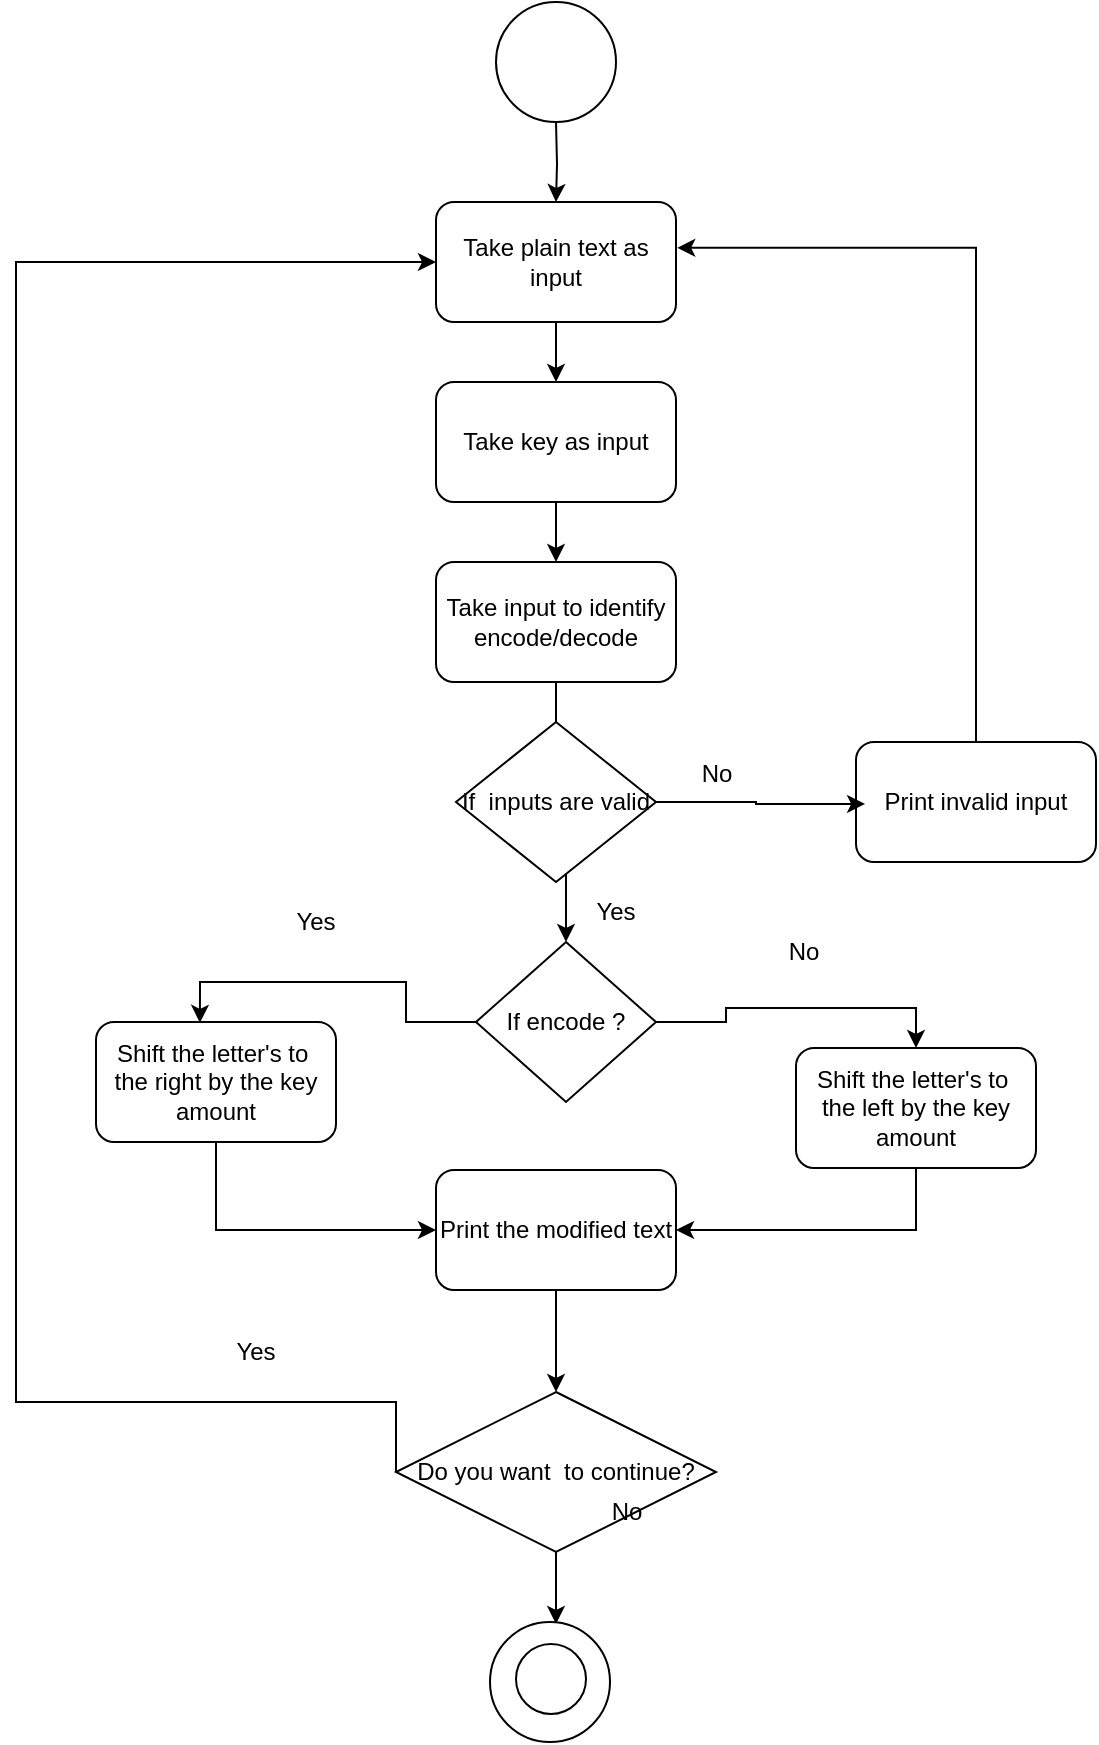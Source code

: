<mxfile version="23.1.4" type="github">
  <diagram name="Page-1" id="Lh4bosb65cbHHD35zk_Z">
    <mxGraphModel dx="4300" dy="1740" grid="1" gridSize="10" guides="1" tooltips="1" connect="1" arrows="1" fold="1" page="1" pageScale="1" pageWidth="850" pageHeight="1100" math="0" shadow="0">
      <root>
        <mxCell id="0" />
        <mxCell id="1" parent="0" />
        <mxCell id="ljw0AojQCbXW1ZU5LFWi-12" style="edgeStyle=orthogonalEdgeStyle;rounded=0;orthogonalLoop=1;jettySize=auto;html=1;exitX=0.5;exitY=1;exitDx=0;exitDy=0;entryX=0.5;entryY=0;entryDx=0;entryDy=0;" edge="1" parent="1" target="ljw0AojQCbXW1ZU5LFWi-2">
          <mxGeometry relative="1" as="geometry">
            <mxPoint x="440" y="100" as="sourcePoint" />
          </mxGeometry>
        </mxCell>
        <mxCell id="ljw0AojQCbXW1ZU5LFWi-13" style="edgeStyle=orthogonalEdgeStyle;rounded=0;orthogonalLoop=1;jettySize=auto;html=1;exitX=0.5;exitY=1;exitDx=0;exitDy=0;entryX=0.5;entryY=0;entryDx=0;entryDy=0;" edge="1" parent="1" source="ljw0AojQCbXW1ZU5LFWi-2" target="ljw0AojQCbXW1ZU5LFWi-3">
          <mxGeometry relative="1" as="geometry" />
        </mxCell>
        <mxCell id="ljw0AojQCbXW1ZU5LFWi-2" value="Take plain text as input" style="rounded=1;whiteSpace=wrap;html=1;" vertex="1" parent="1">
          <mxGeometry x="380" y="140" width="120" height="60" as="geometry" />
        </mxCell>
        <mxCell id="ljw0AojQCbXW1ZU5LFWi-14" style="edgeStyle=orthogonalEdgeStyle;rounded=0;orthogonalLoop=1;jettySize=auto;html=1;exitX=0.5;exitY=1;exitDx=0;exitDy=0;entryX=0.5;entryY=0;entryDx=0;entryDy=0;" edge="1" parent="1" source="ljw0AojQCbXW1ZU5LFWi-3" target="ljw0AojQCbXW1ZU5LFWi-4">
          <mxGeometry relative="1" as="geometry" />
        </mxCell>
        <mxCell id="ljw0AojQCbXW1ZU5LFWi-3" value="Take key as input" style="rounded=1;whiteSpace=wrap;html=1;" vertex="1" parent="1">
          <mxGeometry x="380" y="230" width="120" height="60" as="geometry" />
        </mxCell>
        <mxCell id="ljw0AojQCbXW1ZU5LFWi-15" style="edgeStyle=orthogonalEdgeStyle;rounded=0;orthogonalLoop=1;jettySize=auto;html=1;exitX=0.5;exitY=1;exitDx=0;exitDy=0;entryX=0.5;entryY=0;entryDx=0;entryDy=0;" edge="1" parent="1" source="ljw0AojQCbXW1ZU5LFWi-4" target="ljw0AojQCbXW1ZU5LFWi-5">
          <mxGeometry relative="1" as="geometry" />
        </mxCell>
        <mxCell id="ljw0AojQCbXW1ZU5LFWi-4" value="Take input to identify encode/decode" style="rounded=1;whiteSpace=wrap;html=1;" vertex="1" parent="1">
          <mxGeometry x="380" y="320" width="120" height="60" as="geometry" />
        </mxCell>
        <mxCell id="ljw0AojQCbXW1ZU5LFWi-40" style="edgeStyle=orthogonalEdgeStyle;rounded=0;orthogonalLoop=1;jettySize=auto;html=1;exitX=1;exitY=0.5;exitDx=0;exitDy=0;entryX=0.5;entryY=0;entryDx=0;entryDy=0;" edge="1" parent="1" source="ljw0AojQCbXW1ZU5LFWi-5" target="ljw0AojQCbXW1ZU5LFWi-7">
          <mxGeometry relative="1" as="geometry" />
        </mxCell>
        <mxCell id="ljw0AojQCbXW1ZU5LFWi-5" value="If encode ?" style="rhombus;whiteSpace=wrap;html=1;" vertex="1" parent="1">
          <mxGeometry x="400" y="510" width="90" height="80" as="geometry" />
        </mxCell>
        <mxCell id="ljw0AojQCbXW1ZU5LFWi-19" style="edgeStyle=orthogonalEdgeStyle;rounded=0;orthogonalLoop=1;jettySize=auto;html=1;exitX=0.5;exitY=1;exitDx=0;exitDy=0;entryX=0;entryY=0.5;entryDx=0;entryDy=0;" edge="1" parent="1" source="ljw0AojQCbXW1ZU5LFWi-6" target="ljw0AojQCbXW1ZU5LFWi-16">
          <mxGeometry relative="1" as="geometry" />
        </mxCell>
        <mxCell id="ljw0AojQCbXW1ZU5LFWi-6" value="Shift the letter&#39;s to&amp;nbsp; the right by the key amount" style="rounded=1;whiteSpace=wrap;html=1;" vertex="1" parent="1">
          <mxGeometry x="210" y="550" width="120" height="60" as="geometry" />
        </mxCell>
        <mxCell id="ljw0AojQCbXW1ZU5LFWi-20" style="edgeStyle=orthogonalEdgeStyle;rounded=0;orthogonalLoop=1;jettySize=auto;html=1;exitX=0.5;exitY=1;exitDx=0;exitDy=0;entryX=1;entryY=0.5;entryDx=0;entryDy=0;" edge="1" parent="1" source="ljw0AojQCbXW1ZU5LFWi-7" target="ljw0AojQCbXW1ZU5LFWi-16">
          <mxGeometry relative="1" as="geometry" />
        </mxCell>
        <mxCell id="ljw0AojQCbXW1ZU5LFWi-7" value="Shift the letter&#39;s to&amp;nbsp; the left by the key amount" style="rounded=1;whiteSpace=wrap;html=1;" vertex="1" parent="1">
          <mxGeometry x="560" y="563" width="120" height="60" as="geometry" />
        </mxCell>
        <mxCell id="ljw0AojQCbXW1ZU5LFWi-8" style="edgeStyle=orthogonalEdgeStyle;rounded=0;orthogonalLoop=1;jettySize=auto;html=1;exitX=0;exitY=0.5;exitDx=0;exitDy=0;entryX=0.433;entryY=0.007;entryDx=0;entryDy=0;entryPerimeter=0;" edge="1" parent="1" source="ljw0AojQCbXW1ZU5LFWi-5" target="ljw0AojQCbXW1ZU5LFWi-6">
          <mxGeometry relative="1" as="geometry" />
        </mxCell>
        <mxCell id="ljw0AojQCbXW1ZU5LFWi-10" value="No" style="text;html=1;align=center;verticalAlign=middle;whiteSpace=wrap;rounded=0;" vertex="1" parent="1">
          <mxGeometry x="534" y="500" width="60" height="30" as="geometry" />
        </mxCell>
        <mxCell id="ljw0AojQCbXW1ZU5LFWi-11" value="Yes" style="text;html=1;align=center;verticalAlign=middle;whiteSpace=wrap;rounded=0;" vertex="1" parent="1">
          <mxGeometry x="290" y="485" width="60" height="30" as="geometry" />
        </mxCell>
        <mxCell id="ljw0AojQCbXW1ZU5LFWi-24" style="edgeStyle=orthogonalEdgeStyle;rounded=0;orthogonalLoop=1;jettySize=auto;html=1;exitX=0.5;exitY=1;exitDx=0;exitDy=0;entryX=0.5;entryY=0;entryDx=0;entryDy=0;" edge="1" parent="1" source="ljw0AojQCbXW1ZU5LFWi-16" target="ljw0AojQCbXW1ZU5LFWi-21">
          <mxGeometry relative="1" as="geometry" />
        </mxCell>
        <mxCell id="ljw0AojQCbXW1ZU5LFWi-16" value="Print the modified text" style="rounded=1;whiteSpace=wrap;html=1;" vertex="1" parent="1">
          <mxGeometry x="380" y="624" width="120" height="60" as="geometry" />
        </mxCell>
        <mxCell id="ljw0AojQCbXW1ZU5LFWi-22" style="edgeStyle=orthogonalEdgeStyle;rounded=0;orthogonalLoop=1;jettySize=auto;html=1;exitX=0;exitY=0.5;exitDx=0;exitDy=0;entryX=0;entryY=0.5;entryDx=0;entryDy=0;" edge="1" parent="1" source="ljw0AojQCbXW1ZU5LFWi-21" target="ljw0AojQCbXW1ZU5LFWi-2">
          <mxGeometry relative="1" as="geometry">
            <Array as="points">
              <mxPoint x="170" y="740" />
              <mxPoint x="170" y="170" />
            </Array>
          </mxGeometry>
        </mxCell>
        <mxCell id="ljw0AojQCbXW1ZU5LFWi-28" style="edgeStyle=orthogonalEdgeStyle;rounded=0;orthogonalLoop=1;jettySize=auto;html=1;exitX=0.5;exitY=1;exitDx=0;exitDy=0;" edge="1" parent="1">
          <mxGeometry relative="1" as="geometry">
            <mxPoint x="440" y="812" as="sourcePoint" />
            <mxPoint x="440" y="851" as="targetPoint" />
          </mxGeometry>
        </mxCell>
        <mxCell id="ljw0AojQCbXW1ZU5LFWi-21" value="Do you want&amp;nbsp; to continue?" style="rhombus;whiteSpace=wrap;html=1;" vertex="1" parent="1">
          <mxGeometry x="360" y="735" width="160" height="80" as="geometry" />
        </mxCell>
        <mxCell id="ljw0AojQCbXW1ZU5LFWi-26" value="Yes" style="text;html=1;align=center;verticalAlign=middle;whiteSpace=wrap;rounded=0;" vertex="1" parent="1">
          <mxGeometry x="260" y="700" width="60" height="30" as="geometry" />
        </mxCell>
        <mxCell id="ljw0AojQCbXW1ZU5LFWi-29" value="No" style="text;html=1;align=center;verticalAlign=middle;resizable=0;points=[];autosize=1;strokeColor=none;fillColor=none;" vertex="1" parent="1">
          <mxGeometry x="455" y="780" width="40" height="30" as="geometry" />
        </mxCell>
        <mxCell id="ljw0AojQCbXW1ZU5LFWi-30" value="" style="ellipse;whiteSpace=wrap;html=1;aspect=fixed;" vertex="1" parent="1">
          <mxGeometry x="410" y="40" width="60" height="60" as="geometry" />
        </mxCell>
        <mxCell id="ljw0AojQCbXW1ZU5LFWi-31" value="" style="ellipse;whiteSpace=wrap;html=1;aspect=fixed;" vertex="1" parent="1">
          <mxGeometry x="407" y="850" width="60" height="60" as="geometry" />
        </mxCell>
        <mxCell id="ljw0AojQCbXW1ZU5LFWi-32" value="" style="ellipse;whiteSpace=wrap;html=1;aspect=fixed;" vertex="1" parent="1">
          <mxGeometry x="420" y="861" width="35" height="35" as="geometry" />
        </mxCell>
        <mxCell id="ljw0AojQCbXW1ZU5LFWi-34" value="If&amp;nbsp; inputs are valid" style="rhombus;whiteSpace=wrap;html=1;" vertex="1" parent="1">
          <mxGeometry x="390" y="400" width="100" height="80" as="geometry" />
        </mxCell>
        <mxCell id="ljw0AojQCbXW1ZU5LFWi-41" value="Yes" style="text;html=1;align=center;verticalAlign=middle;whiteSpace=wrap;rounded=0;" vertex="1" parent="1">
          <mxGeometry x="440" y="480" width="60" height="30" as="geometry" />
        </mxCell>
        <mxCell id="ljw0AojQCbXW1ZU5LFWi-42" value="Print invalid input" style="rounded=1;whiteSpace=wrap;html=1;" vertex="1" parent="1">
          <mxGeometry x="590" y="410" width="120" height="60" as="geometry" />
        </mxCell>
        <mxCell id="ljw0AojQCbXW1ZU5LFWi-43" style="edgeStyle=orthogonalEdgeStyle;rounded=0;orthogonalLoop=1;jettySize=auto;html=1;exitX=1;exitY=0.5;exitDx=0;exitDy=0;entryX=0.038;entryY=0.516;entryDx=0;entryDy=0;entryPerimeter=0;" edge="1" parent="1" source="ljw0AojQCbXW1ZU5LFWi-34" target="ljw0AojQCbXW1ZU5LFWi-42">
          <mxGeometry relative="1" as="geometry" />
        </mxCell>
        <mxCell id="ljw0AojQCbXW1ZU5LFWi-44" value="No" style="text;html=1;align=center;verticalAlign=middle;resizable=0;points=[];autosize=1;strokeColor=none;fillColor=none;" vertex="1" parent="1">
          <mxGeometry x="500" y="411" width="40" height="30" as="geometry" />
        </mxCell>
        <mxCell id="ljw0AojQCbXW1ZU5LFWi-45" style="edgeStyle=orthogonalEdgeStyle;rounded=0;orthogonalLoop=1;jettySize=auto;html=1;exitX=0.5;exitY=0;exitDx=0;exitDy=0;entryX=1.005;entryY=0.382;entryDx=0;entryDy=0;entryPerimeter=0;" edge="1" parent="1" source="ljw0AojQCbXW1ZU5LFWi-42" target="ljw0AojQCbXW1ZU5LFWi-2">
          <mxGeometry relative="1" as="geometry" />
        </mxCell>
      </root>
    </mxGraphModel>
  </diagram>
</mxfile>
